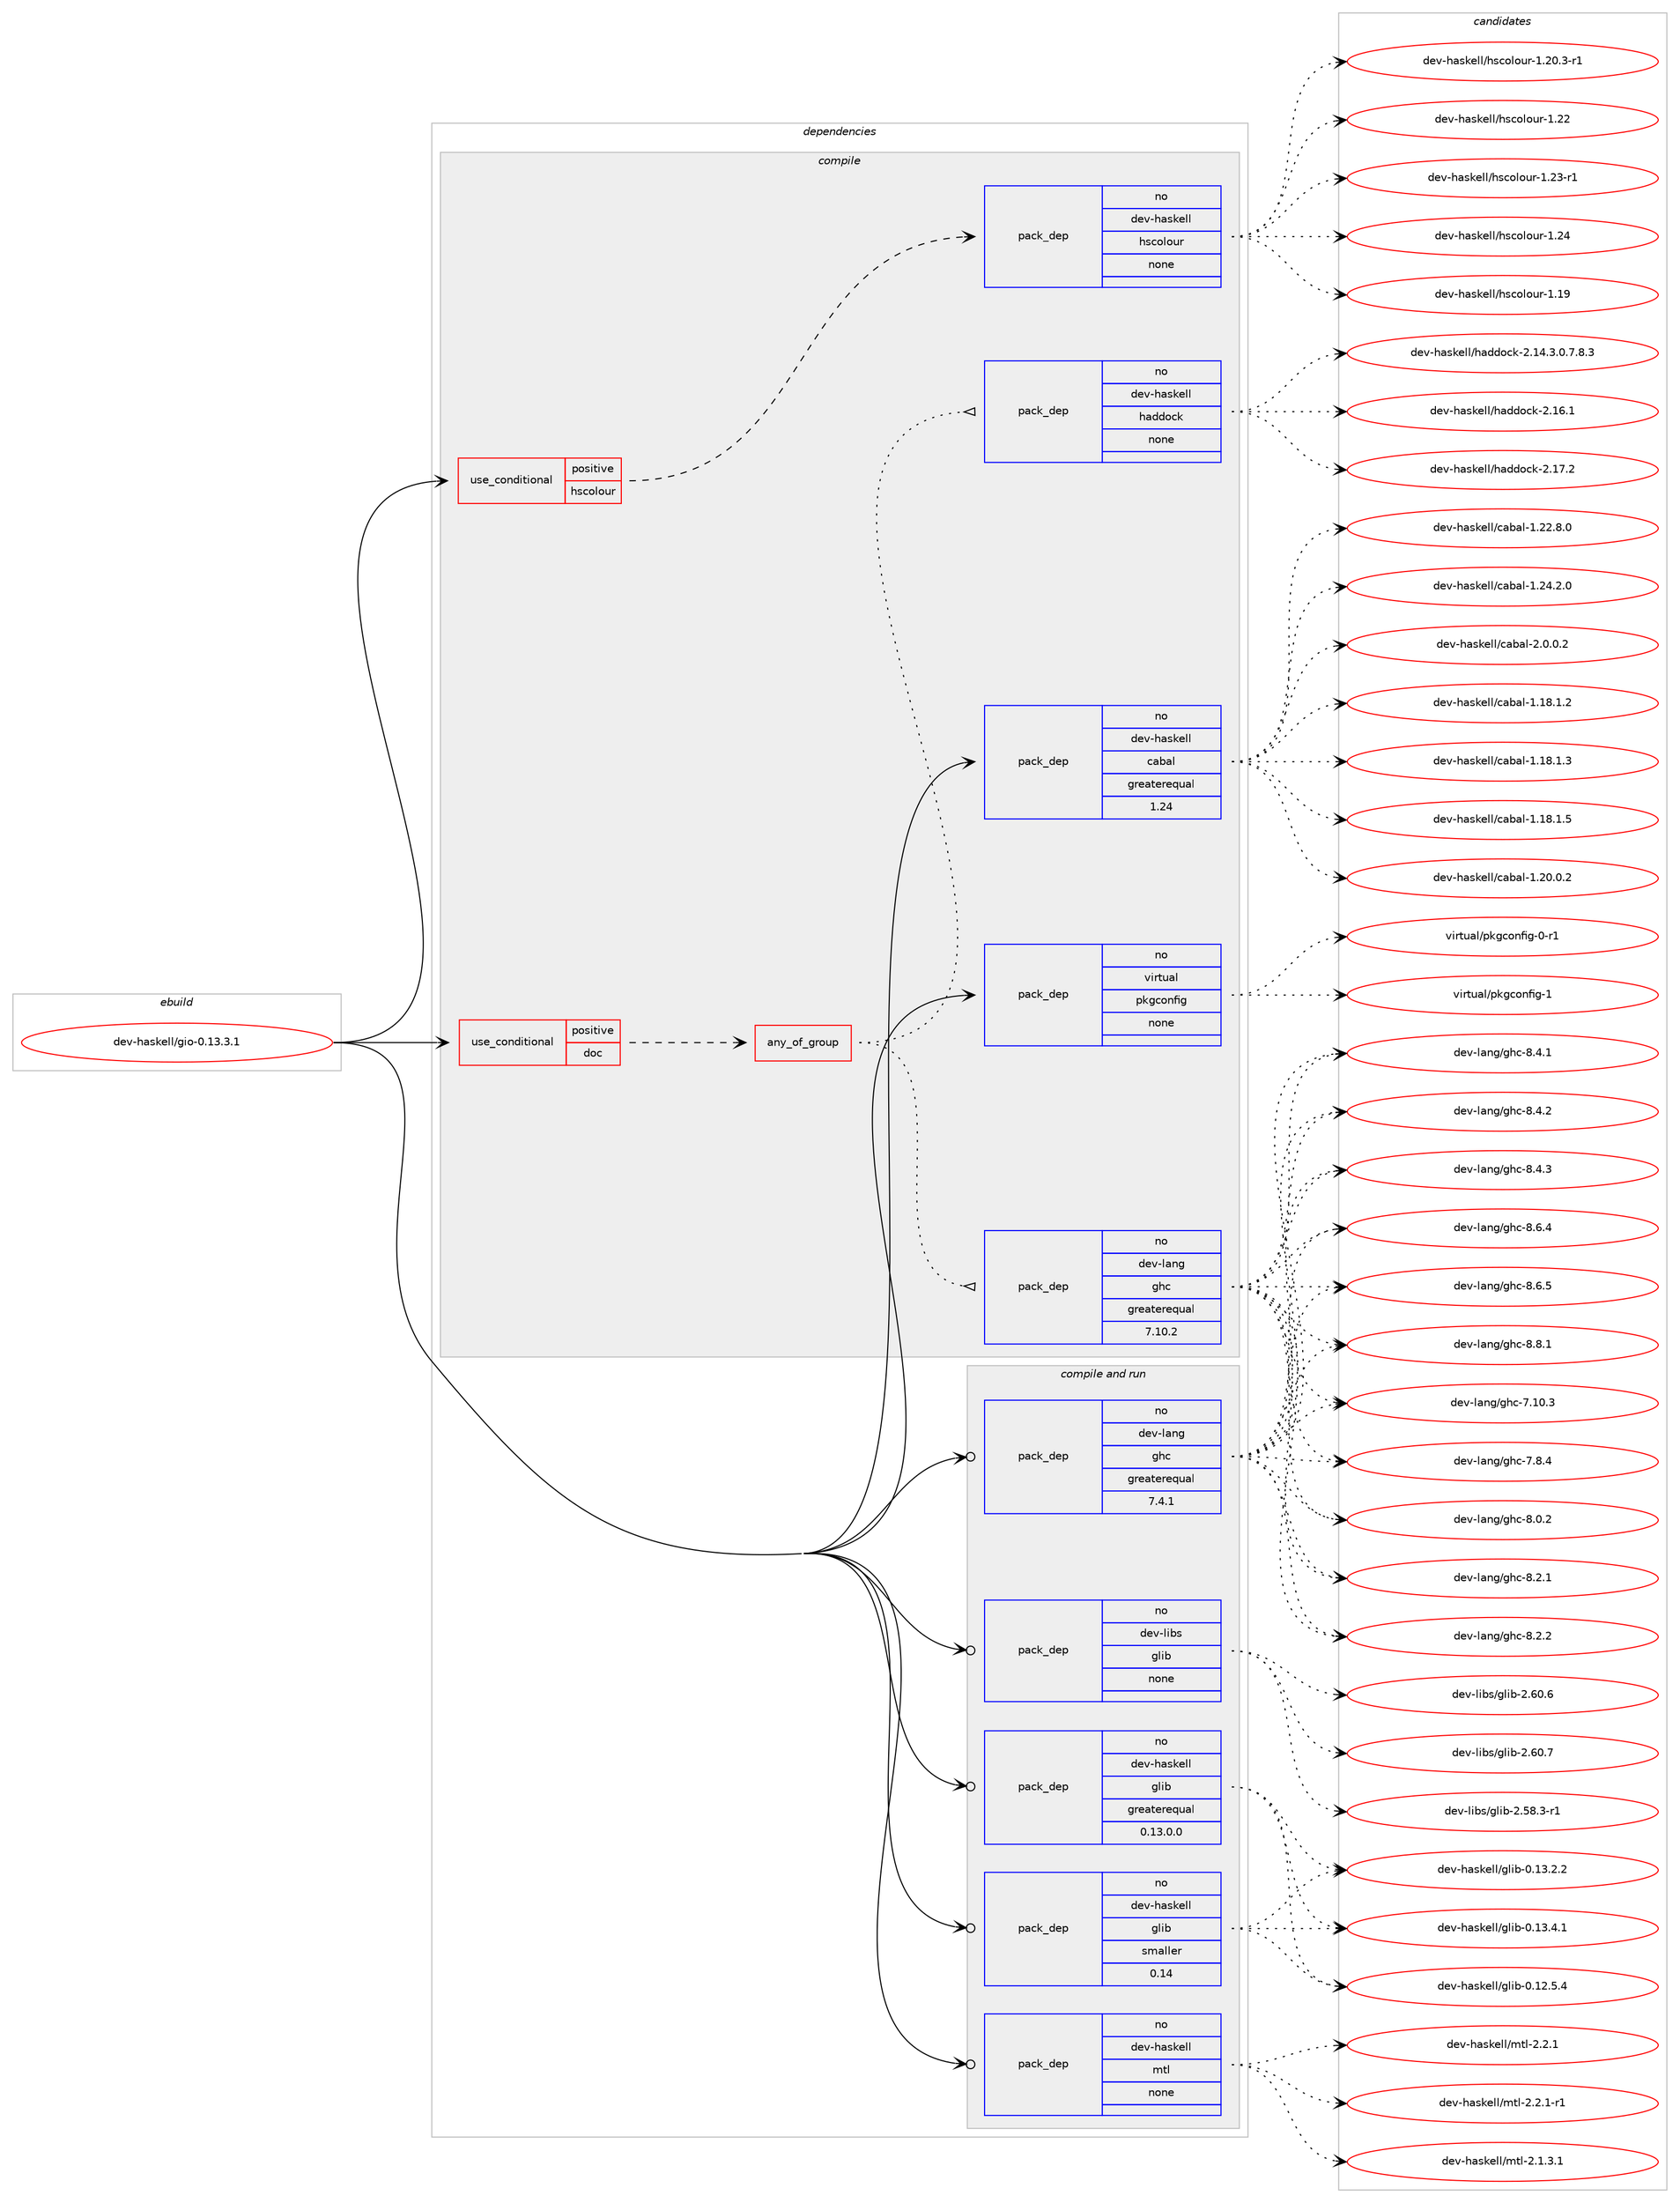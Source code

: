 digraph prolog {

# *************
# Graph options
# *************

newrank=true;
concentrate=true;
compound=true;
graph [rankdir=LR,fontname=Helvetica,fontsize=10,ranksep=1.5];#, ranksep=2.5, nodesep=0.2];
edge  [arrowhead=vee];
node  [fontname=Helvetica,fontsize=10];

# **********
# The ebuild
# **********

subgraph cluster_leftcol {
color=gray;
rank=same;
label=<<i>ebuild</i>>;
id [label="dev-haskell/gio-0.13.3.1", color=red, width=4, href="../dev-haskell/gio-0.13.3.1.svg"];
}

# ****************
# The dependencies
# ****************

subgraph cluster_midcol {
color=gray;
label=<<i>dependencies</i>>;
subgraph cluster_compile {
fillcolor="#eeeeee";
style=filled;
label=<<i>compile</i>>;
subgraph cond125804 {
dependency533046 [label=<<TABLE BORDER="0" CELLBORDER="1" CELLSPACING="0" CELLPADDING="4"><TR><TD ROWSPAN="3" CELLPADDING="10">use_conditional</TD></TR><TR><TD>positive</TD></TR><TR><TD>doc</TD></TR></TABLE>>, shape=none, color=red];
subgraph any9877 {
dependency533047 [label=<<TABLE BORDER="0" CELLBORDER="1" CELLSPACING="0" CELLPADDING="4"><TR><TD CELLPADDING="10">any_of_group</TD></TR></TABLE>>, shape=none, color=red];subgraph pack397008 {
dependency533048 [label=<<TABLE BORDER="0" CELLBORDER="1" CELLSPACING="0" CELLPADDING="4" WIDTH="220"><TR><TD ROWSPAN="6" CELLPADDING="30">pack_dep</TD></TR><TR><TD WIDTH="110">no</TD></TR><TR><TD>dev-haskell</TD></TR><TR><TD>haddock</TD></TR><TR><TD>none</TD></TR><TR><TD></TD></TR></TABLE>>, shape=none, color=blue];
}
dependency533047:e -> dependency533048:w [weight=20,style="dotted",arrowhead="oinv"];
subgraph pack397009 {
dependency533049 [label=<<TABLE BORDER="0" CELLBORDER="1" CELLSPACING="0" CELLPADDING="4" WIDTH="220"><TR><TD ROWSPAN="6" CELLPADDING="30">pack_dep</TD></TR><TR><TD WIDTH="110">no</TD></TR><TR><TD>dev-lang</TD></TR><TR><TD>ghc</TD></TR><TR><TD>greaterequal</TD></TR><TR><TD>7.10.2</TD></TR></TABLE>>, shape=none, color=blue];
}
dependency533047:e -> dependency533049:w [weight=20,style="dotted",arrowhead="oinv"];
}
dependency533046:e -> dependency533047:w [weight=20,style="dashed",arrowhead="vee"];
}
id:e -> dependency533046:w [weight=20,style="solid",arrowhead="vee"];
subgraph cond125805 {
dependency533050 [label=<<TABLE BORDER="0" CELLBORDER="1" CELLSPACING="0" CELLPADDING="4"><TR><TD ROWSPAN="3" CELLPADDING="10">use_conditional</TD></TR><TR><TD>positive</TD></TR><TR><TD>hscolour</TD></TR></TABLE>>, shape=none, color=red];
subgraph pack397010 {
dependency533051 [label=<<TABLE BORDER="0" CELLBORDER="1" CELLSPACING="0" CELLPADDING="4" WIDTH="220"><TR><TD ROWSPAN="6" CELLPADDING="30">pack_dep</TD></TR><TR><TD WIDTH="110">no</TD></TR><TR><TD>dev-haskell</TD></TR><TR><TD>hscolour</TD></TR><TR><TD>none</TD></TR><TR><TD></TD></TR></TABLE>>, shape=none, color=blue];
}
dependency533050:e -> dependency533051:w [weight=20,style="dashed",arrowhead="vee"];
}
id:e -> dependency533050:w [weight=20,style="solid",arrowhead="vee"];
subgraph pack397011 {
dependency533052 [label=<<TABLE BORDER="0" CELLBORDER="1" CELLSPACING="0" CELLPADDING="4" WIDTH="220"><TR><TD ROWSPAN="6" CELLPADDING="30">pack_dep</TD></TR><TR><TD WIDTH="110">no</TD></TR><TR><TD>dev-haskell</TD></TR><TR><TD>cabal</TD></TR><TR><TD>greaterequal</TD></TR><TR><TD>1.24</TD></TR></TABLE>>, shape=none, color=blue];
}
id:e -> dependency533052:w [weight=20,style="solid",arrowhead="vee"];
subgraph pack397012 {
dependency533053 [label=<<TABLE BORDER="0" CELLBORDER="1" CELLSPACING="0" CELLPADDING="4" WIDTH="220"><TR><TD ROWSPAN="6" CELLPADDING="30">pack_dep</TD></TR><TR><TD WIDTH="110">no</TD></TR><TR><TD>virtual</TD></TR><TR><TD>pkgconfig</TD></TR><TR><TD>none</TD></TR><TR><TD></TD></TR></TABLE>>, shape=none, color=blue];
}
id:e -> dependency533053:w [weight=20,style="solid",arrowhead="vee"];
}
subgraph cluster_compileandrun {
fillcolor="#eeeeee";
style=filled;
label=<<i>compile and run</i>>;
subgraph pack397013 {
dependency533054 [label=<<TABLE BORDER="0" CELLBORDER="1" CELLSPACING="0" CELLPADDING="4" WIDTH="220"><TR><TD ROWSPAN="6" CELLPADDING="30">pack_dep</TD></TR><TR><TD WIDTH="110">no</TD></TR><TR><TD>dev-haskell</TD></TR><TR><TD>glib</TD></TR><TR><TD>greaterequal</TD></TR><TR><TD>0.13.0.0</TD></TR></TABLE>>, shape=none, color=blue];
}
id:e -> dependency533054:w [weight=20,style="solid",arrowhead="odotvee"];
subgraph pack397014 {
dependency533055 [label=<<TABLE BORDER="0" CELLBORDER="1" CELLSPACING="0" CELLPADDING="4" WIDTH="220"><TR><TD ROWSPAN="6" CELLPADDING="30">pack_dep</TD></TR><TR><TD WIDTH="110">no</TD></TR><TR><TD>dev-haskell</TD></TR><TR><TD>glib</TD></TR><TR><TD>smaller</TD></TR><TR><TD>0.14</TD></TR></TABLE>>, shape=none, color=blue];
}
id:e -> dependency533055:w [weight=20,style="solid",arrowhead="odotvee"];
subgraph pack397015 {
dependency533056 [label=<<TABLE BORDER="0" CELLBORDER="1" CELLSPACING="0" CELLPADDING="4" WIDTH="220"><TR><TD ROWSPAN="6" CELLPADDING="30">pack_dep</TD></TR><TR><TD WIDTH="110">no</TD></TR><TR><TD>dev-haskell</TD></TR><TR><TD>mtl</TD></TR><TR><TD>none</TD></TR><TR><TD></TD></TR></TABLE>>, shape=none, color=blue];
}
id:e -> dependency533056:w [weight=20,style="solid",arrowhead="odotvee"];
subgraph pack397016 {
dependency533057 [label=<<TABLE BORDER="0" CELLBORDER="1" CELLSPACING="0" CELLPADDING="4" WIDTH="220"><TR><TD ROWSPAN="6" CELLPADDING="30">pack_dep</TD></TR><TR><TD WIDTH="110">no</TD></TR><TR><TD>dev-lang</TD></TR><TR><TD>ghc</TD></TR><TR><TD>greaterequal</TD></TR><TR><TD>7.4.1</TD></TR></TABLE>>, shape=none, color=blue];
}
id:e -> dependency533057:w [weight=20,style="solid",arrowhead="odotvee"];
subgraph pack397017 {
dependency533058 [label=<<TABLE BORDER="0" CELLBORDER="1" CELLSPACING="0" CELLPADDING="4" WIDTH="220"><TR><TD ROWSPAN="6" CELLPADDING="30">pack_dep</TD></TR><TR><TD WIDTH="110">no</TD></TR><TR><TD>dev-libs</TD></TR><TR><TD>glib</TD></TR><TR><TD>none</TD></TR><TR><TD></TD></TR></TABLE>>, shape=none, color=blue];
}
id:e -> dependency533058:w [weight=20,style="solid",arrowhead="odotvee"];
}
subgraph cluster_run {
fillcolor="#eeeeee";
style=filled;
label=<<i>run</i>>;
}
}

# **************
# The candidates
# **************

subgraph cluster_choices {
rank=same;
color=gray;
label=<<i>candidates</i>>;

subgraph choice397008 {
color=black;
nodesep=1;
choice1001011184510497115107101108108471049710010011199107455046495246514648465546564651 [label="dev-haskell/haddock-2.14.3.0.7.8.3", color=red, width=4,href="../dev-haskell/haddock-2.14.3.0.7.8.3.svg"];
choice100101118451049711510710110810847104971001001119910745504649544649 [label="dev-haskell/haddock-2.16.1", color=red, width=4,href="../dev-haskell/haddock-2.16.1.svg"];
choice100101118451049711510710110810847104971001001119910745504649554650 [label="dev-haskell/haddock-2.17.2", color=red, width=4,href="../dev-haskell/haddock-2.17.2.svg"];
dependency533048:e -> choice1001011184510497115107101108108471049710010011199107455046495246514648465546564651:w [style=dotted,weight="100"];
dependency533048:e -> choice100101118451049711510710110810847104971001001119910745504649544649:w [style=dotted,weight="100"];
dependency533048:e -> choice100101118451049711510710110810847104971001001119910745504649554650:w [style=dotted,weight="100"];
}
subgraph choice397009 {
color=black;
nodesep=1;
choice1001011184510897110103471031049945554649484651 [label="dev-lang/ghc-7.10.3", color=red, width=4,href="../dev-lang/ghc-7.10.3.svg"];
choice10010111845108971101034710310499455546564652 [label="dev-lang/ghc-7.8.4", color=red, width=4,href="../dev-lang/ghc-7.8.4.svg"];
choice10010111845108971101034710310499455646484650 [label="dev-lang/ghc-8.0.2", color=red, width=4,href="../dev-lang/ghc-8.0.2.svg"];
choice10010111845108971101034710310499455646504649 [label="dev-lang/ghc-8.2.1", color=red, width=4,href="../dev-lang/ghc-8.2.1.svg"];
choice10010111845108971101034710310499455646504650 [label="dev-lang/ghc-8.2.2", color=red, width=4,href="../dev-lang/ghc-8.2.2.svg"];
choice10010111845108971101034710310499455646524649 [label="dev-lang/ghc-8.4.1", color=red, width=4,href="../dev-lang/ghc-8.4.1.svg"];
choice10010111845108971101034710310499455646524650 [label="dev-lang/ghc-8.4.2", color=red, width=4,href="../dev-lang/ghc-8.4.2.svg"];
choice10010111845108971101034710310499455646524651 [label="dev-lang/ghc-8.4.3", color=red, width=4,href="../dev-lang/ghc-8.4.3.svg"];
choice10010111845108971101034710310499455646544652 [label="dev-lang/ghc-8.6.4", color=red, width=4,href="../dev-lang/ghc-8.6.4.svg"];
choice10010111845108971101034710310499455646544653 [label="dev-lang/ghc-8.6.5", color=red, width=4,href="../dev-lang/ghc-8.6.5.svg"];
choice10010111845108971101034710310499455646564649 [label="dev-lang/ghc-8.8.1", color=red, width=4,href="../dev-lang/ghc-8.8.1.svg"];
dependency533049:e -> choice1001011184510897110103471031049945554649484651:w [style=dotted,weight="100"];
dependency533049:e -> choice10010111845108971101034710310499455546564652:w [style=dotted,weight="100"];
dependency533049:e -> choice10010111845108971101034710310499455646484650:w [style=dotted,weight="100"];
dependency533049:e -> choice10010111845108971101034710310499455646504649:w [style=dotted,weight="100"];
dependency533049:e -> choice10010111845108971101034710310499455646504650:w [style=dotted,weight="100"];
dependency533049:e -> choice10010111845108971101034710310499455646524649:w [style=dotted,weight="100"];
dependency533049:e -> choice10010111845108971101034710310499455646524650:w [style=dotted,weight="100"];
dependency533049:e -> choice10010111845108971101034710310499455646524651:w [style=dotted,weight="100"];
dependency533049:e -> choice10010111845108971101034710310499455646544652:w [style=dotted,weight="100"];
dependency533049:e -> choice10010111845108971101034710310499455646544653:w [style=dotted,weight="100"];
dependency533049:e -> choice10010111845108971101034710310499455646564649:w [style=dotted,weight="100"];
}
subgraph choice397010 {
color=black;
nodesep=1;
choice100101118451049711510710110810847104115991111081111171144549464957 [label="dev-haskell/hscolour-1.19", color=red, width=4,href="../dev-haskell/hscolour-1.19.svg"];
choice10010111845104971151071011081084710411599111108111117114454946504846514511449 [label="dev-haskell/hscolour-1.20.3-r1", color=red, width=4,href="../dev-haskell/hscolour-1.20.3-r1.svg"];
choice100101118451049711510710110810847104115991111081111171144549465050 [label="dev-haskell/hscolour-1.22", color=red, width=4,href="../dev-haskell/hscolour-1.22.svg"];
choice1001011184510497115107101108108471041159911110811111711445494650514511449 [label="dev-haskell/hscolour-1.23-r1", color=red, width=4,href="../dev-haskell/hscolour-1.23-r1.svg"];
choice100101118451049711510710110810847104115991111081111171144549465052 [label="dev-haskell/hscolour-1.24", color=red, width=4,href="../dev-haskell/hscolour-1.24.svg"];
dependency533051:e -> choice100101118451049711510710110810847104115991111081111171144549464957:w [style=dotted,weight="100"];
dependency533051:e -> choice10010111845104971151071011081084710411599111108111117114454946504846514511449:w [style=dotted,weight="100"];
dependency533051:e -> choice100101118451049711510710110810847104115991111081111171144549465050:w [style=dotted,weight="100"];
dependency533051:e -> choice1001011184510497115107101108108471041159911110811111711445494650514511449:w [style=dotted,weight="100"];
dependency533051:e -> choice100101118451049711510710110810847104115991111081111171144549465052:w [style=dotted,weight="100"];
}
subgraph choice397011 {
color=black;
nodesep=1;
choice10010111845104971151071011081084799979897108454946495646494650 [label="dev-haskell/cabal-1.18.1.2", color=red, width=4,href="../dev-haskell/cabal-1.18.1.2.svg"];
choice10010111845104971151071011081084799979897108454946495646494651 [label="dev-haskell/cabal-1.18.1.3", color=red, width=4,href="../dev-haskell/cabal-1.18.1.3.svg"];
choice10010111845104971151071011081084799979897108454946495646494653 [label="dev-haskell/cabal-1.18.1.5", color=red, width=4,href="../dev-haskell/cabal-1.18.1.5.svg"];
choice10010111845104971151071011081084799979897108454946504846484650 [label="dev-haskell/cabal-1.20.0.2", color=red, width=4,href="../dev-haskell/cabal-1.20.0.2.svg"];
choice10010111845104971151071011081084799979897108454946505046564648 [label="dev-haskell/cabal-1.22.8.0", color=red, width=4,href="../dev-haskell/cabal-1.22.8.0.svg"];
choice10010111845104971151071011081084799979897108454946505246504648 [label="dev-haskell/cabal-1.24.2.0", color=red, width=4,href="../dev-haskell/cabal-1.24.2.0.svg"];
choice100101118451049711510710110810847999798971084550464846484650 [label="dev-haskell/cabal-2.0.0.2", color=red, width=4,href="../dev-haskell/cabal-2.0.0.2.svg"];
dependency533052:e -> choice10010111845104971151071011081084799979897108454946495646494650:w [style=dotted,weight="100"];
dependency533052:e -> choice10010111845104971151071011081084799979897108454946495646494651:w [style=dotted,weight="100"];
dependency533052:e -> choice10010111845104971151071011081084799979897108454946495646494653:w [style=dotted,weight="100"];
dependency533052:e -> choice10010111845104971151071011081084799979897108454946504846484650:w [style=dotted,weight="100"];
dependency533052:e -> choice10010111845104971151071011081084799979897108454946505046564648:w [style=dotted,weight="100"];
dependency533052:e -> choice10010111845104971151071011081084799979897108454946505246504648:w [style=dotted,weight="100"];
dependency533052:e -> choice100101118451049711510710110810847999798971084550464846484650:w [style=dotted,weight="100"];
}
subgraph choice397012 {
color=black;
nodesep=1;
choice11810511411611797108471121071039911111010210510345484511449 [label="virtual/pkgconfig-0-r1", color=red, width=4,href="../virtual/pkgconfig-0-r1.svg"];
choice1181051141161179710847112107103991111101021051034549 [label="virtual/pkgconfig-1", color=red, width=4,href="../virtual/pkgconfig-1.svg"];
dependency533053:e -> choice11810511411611797108471121071039911111010210510345484511449:w [style=dotted,weight="100"];
dependency533053:e -> choice1181051141161179710847112107103991111101021051034549:w [style=dotted,weight="100"];
}
subgraph choice397013 {
color=black;
nodesep=1;
choice10010111845104971151071011081084710310810598454846495046534652 [label="dev-haskell/glib-0.12.5.4", color=red, width=4,href="../dev-haskell/glib-0.12.5.4.svg"];
choice10010111845104971151071011081084710310810598454846495146504650 [label="dev-haskell/glib-0.13.2.2", color=red, width=4,href="../dev-haskell/glib-0.13.2.2.svg"];
choice10010111845104971151071011081084710310810598454846495146524649 [label="dev-haskell/glib-0.13.4.1", color=red, width=4,href="../dev-haskell/glib-0.13.4.1.svg"];
dependency533054:e -> choice10010111845104971151071011081084710310810598454846495046534652:w [style=dotted,weight="100"];
dependency533054:e -> choice10010111845104971151071011081084710310810598454846495146504650:w [style=dotted,weight="100"];
dependency533054:e -> choice10010111845104971151071011081084710310810598454846495146524649:w [style=dotted,weight="100"];
}
subgraph choice397014 {
color=black;
nodesep=1;
choice10010111845104971151071011081084710310810598454846495046534652 [label="dev-haskell/glib-0.12.5.4", color=red, width=4,href="../dev-haskell/glib-0.12.5.4.svg"];
choice10010111845104971151071011081084710310810598454846495146504650 [label="dev-haskell/glib-0.13.2.2", color=red, width=4,href="../dev-haskell/glib-0.13.2.2.svg"];
choice10010111845104971151071011081084710310810598454846495146524649 [label="dev-haskell/glib-0.13.4.1", color=red, width=4,href="../dev-haskell/glib-0.13.4.1.svg"];
dependency533055:e -> choice10010111845104971151071011081084710310810598454846495046534652:w [style=dotted,weight="100"];
dependency533055:e -> choice10010111845104971151071011081084710310810598454846495146504650:w [style=dotted,weight="100"];
dependency533055:e -> choice10010111845104971151071011081084710310810598454846495146524649:w [style=dotted,weight="100"];
}
subgraph choice397015 {
color=black;
nodesep=1;
choice1001011184510497115107101108108471091161084550464946514649 [label="dev-haskell/mtl-2.1.3.1", color=red, width=4,href="../dev-haskell/mtl-2.1.3.1.svg"];
choice100101118451049711510710110810847109116108455046504649 [label="dev-haskell/mtl-2.2.1", color=red, width=4,href="../dev-haskell/mtl-2.2.1.svg"];
choice1001011184510497115107101108108471091161084550465046494511449 [label="dev-haskell/mtl-2.2.1-r1", color=red, width=4,href="../dev-haskell/mtl-2.2.1-r1.svg"];
dependency533056:e -> choice1001011184510497115107101108108471091161084550464946514649:w [style=dotted,weight="100"];
dependency533056:e -> choice100101118451049711510710110810847109116108455046504649:w [style=dotted,weight="100"];
dependency533056:e -> choice1001011184510497115107101108108471091161084550465046494511449:w [style=dotted,weight="100"];
}
subgraph choice397016 {
color=black;
nodesep=1;
choice1001011184510897110103471031049945554649484651 [label="dev-lang/ghc-7.10.3", color=red, width=4,href="../dev-lang/ghc-7.10.3.svg"];
choice10010111845108971101034710310499455546564652 [label="dev-lang/ghc-7.8.4", color=red, width=4,href="../dev-lang/ghc-7.8.4.svg"];
choice10010111845108971101034710310499455646484650 [label="dev-lang/ghc-8.0.2", color=red, width=4,href="../dev-lang/ghc-8.0.2.svg"];
choice10010111845108971101034710310499455646504649 [label="dev-lang/ghc-8.2.1", color=red, width=4,href="../dev-lang/ghc-8.2.1.svg"];
choice10010111845108971101034710310499455646504650 [label="dev-lang/ghc-8.2.2", color=red, width=4,href="../dev-lang/ghc-8.2.2.svg"];
choice10010111845108971101034710310499455646524649 [label="dev-lang/ghc-8.4.1", color=red, width=4,href="../dev-lang/ghc-8.4.1.svg"];
choice10010111845108971101034710310499455646524650 [label="dev-lang/ghc-8.4.2", color=red, width=4,href="../dev-lang/ghc-8.4.2.svg"];
choice10010111845108971101034710310499455646524651 [label="dev-lang/ghc-8.4.3", color=red, width=4,href="../dev-lang/ghc-8.4.3.svg"];
choice10010111845108971101034710310499455646544652 [label="dev-lang/ghc-8.6.4", color=red, width=4,href="../dev-lang/ghc-8.6.4.svg"];
choice10010111845108971101034710310499455646544653 [label="dev-lang/ghc-8.6.5", color=red, width=4,href="../dev-lang/ghc-8.6.5.svg"];
choice10010111845108971101034710310499455646564649 [label="dev-lang/ghc-8.8.1", color=red, width=4,href="../dev-lang/ghc-8.8.1.svg"];
dependency533057:e -> choice1001011184510897110103471031049945554649484651:w [style=dotted,weight="100"];
dependency533057:e -> choice10010111845108971101034710310499455546564652:w [style=dotted,weight="100"];
dependency533057:e -> choice10010111845108971101034710310499455646484650:w [style=dotted,weight="100"];
dependency533057:e -> choice10010111845108971101034710310499455646504649:w [style=dotted,weight="100"];
dependency533057:e -> choice10010111845108971101034710310499455646504650:w [style=dotted,weight="100"];
dependency533057:e -> choice10010111845108971101034710310499455646524649:w [style=dotted,weight="100"];
dependency533057:e -> choice10010111845108971101034710310499455646524650:w [style=dotted,weight="100"];
dependency533057:e -> choice10010111845108971101034710310499455646524651:w [style=dotted,weight="100"];
dependency533057:e -> choice10010111845108971101034710310499455646544652:w [style=dotted,weight="100"];
dependency533057:e -> choice10010111845108971101034710310499455646544653:w [style=dotted,weight="100"];
dependency533057:e -> choice10010111845108971101034710310499455646564649:w [style=dotted,weight="100"];
}
subgraph choice397017 {
color=black;
nodesep=1;
choice10010111845108105981154710310810598455046535646514511449 [label="dev-libs/glib-2.58.3-r1", color=red, width=4,href="../dev-libs/glib-2.58.3-r1.svg"];
choice1001011184510810598115471031081059845504654484654 [label="dev-libs/glib-2.60.6", color=red, width=4,href="../dev-libs/glib-2.60.6.svg"];
choice1001011184510810598115471031081059845504654484655 [label="dev-libs/glib-2.60.7", color=red, width=4,href="../dev-libs/glib-2.60.7.svg"];
dependency533058:e -> choice10010111845108105981154710310810598455046535646514511449:w [style=dotted,weight="100"];
dependency533058:e -> choice1001011184510810598115471031081059845504654484654:w [style=dotted,weight="100"];
dependency533058:e -> choice1001011184510810598115471031081059845504654484655:w [style=dotted,weight="100"];
}
}

}
